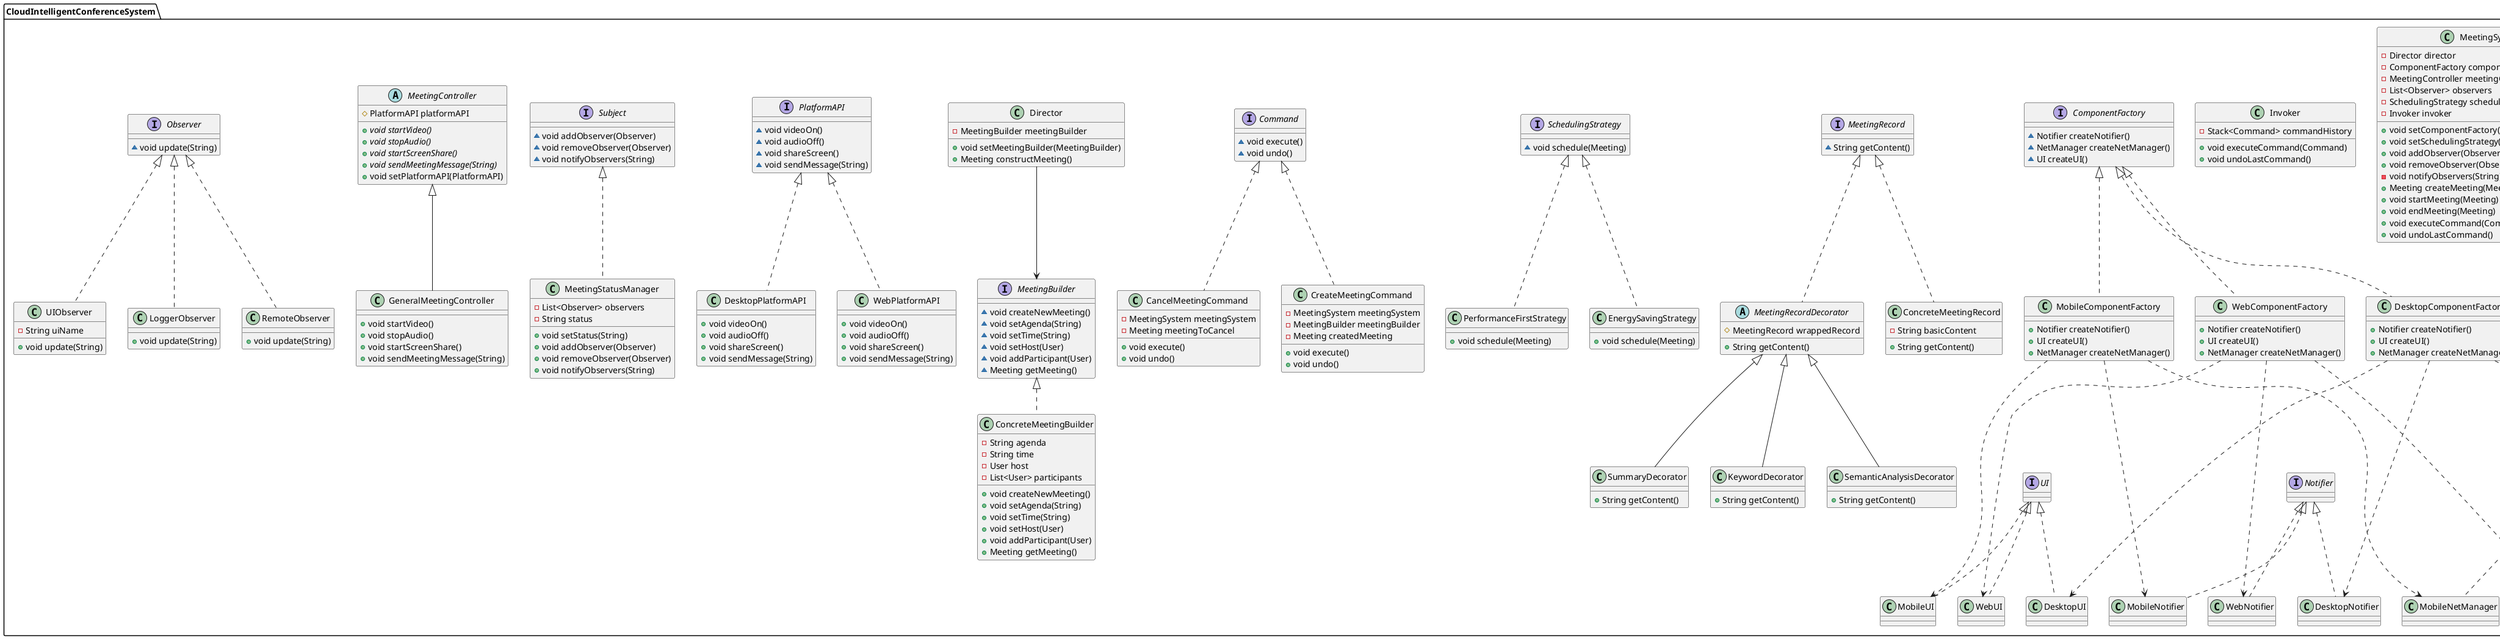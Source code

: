 @startuml
class CloudIntelligentConferenceSystem.PerformanceFirstStrategy {
+ void schedule(Meeting)
}

interface CloudIntelligentConferenceSystem.ComponentFactory {
~ Notifier createNotifier()
~ NetManager createNetManager()
~ UI createUI()
}

class CloudIntelligentConferenceSystem.Invoker {
- Stack<Command> commandHistory
+ void executeCommand(Command)
+ void undoLastCommand()
}


class CloudIntelligentConferenceSystem.DesktopNetManager {
}
class CloudIntelligentConferenceSystem.CancelMeetingCommand {
- MeetingSystem meetingSystem
- Meeting meetingToCancel
+ void execute()
+ void undo()
}


interface CloudIntelligentConferenceSystem.MeetingBuilder {
~ void createNewMeeting()
~ void setAgenda(String)
~ void setTime(String)
~ void setHost(User)
~ void addParticipant(User)
~ Meeting getMeeting()
}

class CloudIntelligentConferenceSystem.ConcreteMeetingRecord {
- String basicContent
+ String getContent()
}


class CloudIntelligentConferenceSystem.MeetingSystem {
- Director director
- ComponentFactory componentFactory
- MeetingController meetingController
- List<Observer> observers
- SchedulingStrategy schedulingStrategy
- Invoker invoker
+ void setComponentFactory(ComponentFactory)
+ void setSchedulingStrategy(SchedulingStrategy)
+ void addObserver(Observer)
+ void removeObserver(Observer)
- void notifyObservers(String)
+ Meeting createMeeting(MeetingBuilder)
+ void startMeeting(Meeting)
+ void endMeeting(Meeting)
+ void executeCommand(Command)
+ void undoLastCommand()
}


class CloudIntelligentConferenceSystem.SummaryDecorator {
+ String getContent()
}

class CloudIntelligentConferenceSystem.KeywordDecorator {
+ String getContent()
}

class CloudIntelligentConferenceSystem.DesktopComponentFactory {
+ Notifier createNotifier()
+ UI createUI()
+ NetManager createNetManager()
}

class CloudIntelligentConferenceSystem.WebUI {
}
class CloudIntelligentConferenceSystem.MobileComponentFactory {
+ Notifier createNotifier()
+ UI createUI()
+ NetManager createNetManager()
}

class CloudIntelligentConferenceSystem.ConcreteMeetingBuilder {
- String agenda
- String time
- User host
- List<User> participants
+ void createNewMeeting()
+ void setAgenda(String)
+ void setTime(String)
+ void setHost(User)
+ void addParticipant(User)
+ Meeting getMeeting()
}


class CloudIntelligentConferenceSystem.MeetingStatusManager {
- List<Observer> observers
- String status
+ void setStatus(String)
+ void addObserver(Observer)
+ void removeObserver(Observer)
+ void notifyObservers(String)
}


class CloudIntelligentConferenceSystem.DesktopNotifier {
}
interface CloudIntelligentConferenceSystem.MeetingRecord {
~ String getContent()
}

interface CloudIntelligentConferenceSystem.Notifier {
}
interface CloudIntelligentConferenceSystem.SchedulingStrategy {
~ void schedule(Meeting)
}

interface CloudIntelligentConferenceSystem.Command {
~ void execute()
~ void undo()
}

interface CloudIntelligentConferenceSystem.NetManager {
}
class CloudIntelligentConferenceSystem.EnergySavingStrategy {
+ void schedule(Meeting)
}

class CloudIntelligentConferenceSystem.Director {
- MeetingBuilder meetingBuilder
+ void setMeetingBuilder(MeetingBuilder)
+ Meeting constructMeeting()
}


class CloudIntelligentConferenceSystem.UIObserver {
- String uiName
+ void update(String)
}


abstract class CloudIntelligentConferenceSystem.MeetingRecordDecorator {
# MeetingRecord wrappedRecord
+ String getContent()
}


class CloudIntelligentConferenceSystem.WebNotifier {
}
interface CloudIntelligentConferenceSystem.PlatformAPI {
~ void videoOn()
~ void audioOff()
~ void shareScreen()
~ void sendMessage(String)
}

class CloudIntelligentConferenceSystem.CreateMeetingCommand {
- MeetingSystem meetingSystem
- MeetingBuilder meetingBuilder
- Meeting createdMeeting
+ void execute()
+ void undo()
}


class CloudIntelligentConferenceSystem.MobileUI {
}
class CloudIntelligentConferenceSystem.GeneralMeetingController {
+ void startVideo()
+ void stopAudio()
+ void startScreenShare()
+ void sendMeetingMessage(String)
}

class CloudIntelligentConferenceSystem.SemanticAnalysisDecorator {
+ String getContent()
}

class CloudIntelligentConferenceSystem.Meeting {
- String agenda
- String time
- User host
- List<User> participants
+ String getAgenda()
+ String getTime()
+ User getHost()
+ List<User> getParticipants()
+ String toString()
}


class CloudIntelligentConferenceSystem.DesktopUI {
}
class CloudIntelligentConferenceSystem.WebNetManager {
}
interface CloudIntelligentConferenceSystem.Subject {
~ void addObserver(Observer)
~ void removeObserver(Observer)
~ void notifyObservers(String)
}

class CloudIntelligentConferenceSystem.MobileNotifier {
}
class CloudIntelligentConferenceSystem.User {
- String name
+ String getName()
}


class CloudIntelligentConferenceSystem.MobileNetManager {
}
abstract class CloudIntelligentConferenceSystem.MeetingController {
# PlatformAPI platformAPI
+ {abstract}void startVideo()
+ {abstract}void stopAudio()
+ {abstract}void startScreenShare()
+ {abstract}void sendMeetingMessage(String)
+ void setPlatformAPI(PlatformAPI)
}


class CloudIntelligentConferenceSystem.DesktopPlatformAPI {
+ void videoOn()
+ void audioOff()
+ void shareScreen()
+ void sendMessage(String)
}

class CloudIntelligentConferenceSystem.Main {
+ {static} void main(String[])
}

class CloudIntelligentConferenceSystem.LoggerObserver {
+ void update(String)
}

interface CloudIntelligentConferenceSystem.Observer {
~ void update(String)
}

interface CloudIntelligentConferenceSystem.UI {
}
class CloudIntelligentConferenceSystem.WebPlatformAPI {
+ void videoOn()
+ void audioOff()
+ void shareScreen()
+ void sendMessage(String)
}

class CloudIntelligentConferenceSystem.WebComponentFactory {
+ Notifier createNotifier()
+ UI createUI()
+ NetManager createNetManager()
}

class CloudIntelligentConferenceSystem.RemoteObserver {
+ void update(String)
}

CloudIntelligentConferenceSystem.Director --> CloudIntelligentConferenceSystem.MeetingBuilder
CloudIntelligentConferenceSystem.MobileComponentFactory ...> CloudIntelligentConferenceSystem.MobileUI
CloudIntelligentConferenceSystem.MobileComponentFactory ...> CloudIntelligentConferenceSystem.MobileNetManager
CloudIntelligentConferenceSystem.MobileComponentFactory ...> CloudIntelligentConferenceSystem.MobileNotifier
CloudIntelligentConferenceSystem.WebComponentFactory ...> CloudIntelligentConferenceSystem.WebUI
CloudIntelligentConferenceSystem.WebComponentFactory ...> CloudIntelligentConferenceSystem.WebNetManager
CloudIntelligentConferenceSystem.WebComponentFactory ...> CloudIntelligentConferenceSystem.WebNotifier
CloudIntelligentConferenceSystem.DesktopComponentFactory ...> CloudIntelligentConferenceSystem.DesktopUI
CloudIntelligentConferenceSystem.DesktopComponentFactory ...> CloudIntelligentConferenceSystem.DesktopNetManager
CloudIntelligentConferenceSystem.DesktopComponentFactory ...> CloudIntelligentConferenceSystem.DesktopNotifier
CloudIntelligentConferenceSystem.SchedulingStrategy <|.. CloudIntelligentConferenceSystem.PerformanceFirstStrategy
CloudIntelligentConferenceSystem.NetManager <|.. CloudIntelligentConferenceSystem.DesktopNetManager
CloudIntelligentConferenceSystem.Command <|.. CloudIntelligentConferenceSystem.CancelMeetingCommand
CloudIntelligentConferenceSystem.MeetingRecord <|.. CloudIntelligentConferenceSystem.ConcreteMeetingRecord
CloudIntelligentConferenceSystem.MeetingRecordDecorator <|-- CloudIntelligentConferenceSystem.SummaryDecorator
CloudIntelligentConferenceSystem.MeetingRecordDecorator <|-- CloudIntelligentConferenceSystem.KeywordDecorator
CloudIntelligentConferenceSystem.ComponentFactory <|.. CloudIntelligentConferenceSystem.DesktopComponentFactory
CloudIntelligentConferenceSystem.UI <|.. CloudIntelligentConferenceSystem.WebUI
CloudIntelligentConferenceSystem.ComponentFactory <|.. CloudIntelligentConferenceSystem.MobileComponentFactory
CloudIntelligentConferenceSystem.MeetingBuilder <|.. CloudIntelligentConferenceSystem.ConcreteMeetingBuilder
CloudIntelligentConferenceSystem.Subject <|.. CloudIntelligentConferenceSystem.MeetingStatusManager
CloudIntelligentConferenceSystem.Notifier <|.. CloudIntelligentConferenceSystem.DesktopNotifier
CloudIntelligentConferenceSystem.SchedulingStrategy <|.. CloudIntelligentConferenceSystem.EnergySavingStrategy
CloudIntelligentConferenceSystem.Observer <|.. CloudIntelligentConferenceSystem.UIObserver
CloudIntelligentConferenceSystem.MeetingRecord <|.. CloudIntelligentConferenceSystem.MeetingRecordDecorator
CloudIntelligentConferenceSystem.Notifier <|.. CloudIntelligentConferenceSystem.WebNotifier
CloudIntelligentConferenceSystem.Command <|.. CloudIntelligentConferenceSystem.CreateMeetingCommand
CloudIntelligentConferenceSystem.UI <|.. CloudIntelligentConferenceSystem.MobileUI
CloudIntelligentConferenceSystem.MeetingController <|-- CloudIntelligentConferenceSystem.GeneralMeetingController
CloudIntelligentConferenceSystem.MeetingRecordDecorator <|-- CloudIntelligentConferenceSystem.SemanticAnalysisDecorator
CloudIntelligentConferenceSystem.UI <|.. CloudIntelligentConferenceSystem.DesktopUI
CloudIntelligentConferenceSystem.NetManager <|.. CloudIntelligentConferenceSystem.WebNetManager
CloudIntelligentConferenceSystem.Notifier <|.. CloudIntelligentConferenceSystem.MobileNotifier
CloudIntelligentConferenceSystem.NetManager <|.. CloudIntelligentConferenceSystem.MobileNetManager
CloudIntelligentConferenceSystem.PlatformAPI <|.. CloudIntelligentConferenceSystem.DesktopPlatformAPI
CloudIntelligentConferenceSystem.Observer <|.. CloudIntelligentConferenceSystem.LoggerObserver
CloudIntelligentConferenceSystem.PlatformAPI <|.. CloudIntelligentConferenceSystem.WebPlatformAPI
CloudIntelligentConferenceSystem.ComponentFactory <|.. CloudIntelligentConferenceSystem.WebComponentFactory
CloudIntelligentConferenceSystem.Observer <|.. CloudIntelligentConferenceSystem.RemoteObserver
@enduml